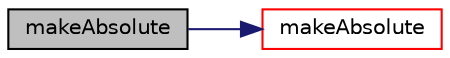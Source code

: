 digraph "makeAbsolute"
{
  bgcolor="transparent";
  edge [fontname="Helvetica",fontsize="10",labelfontname="Helvetica",labelfontsize="10"];
  node [fontname="Helvetica",fontsize="10",shape=record];
  rankdir="LR";
  Node404 [label="makeAbsolute",height=0.2,width=0.4,color="black", fillcolor="grey75", style="filled", fontcolor="black"];
  Node404 -> Node405 [color="midnightblue",fontsize="10",style="solid",fontname="Helvetica"];
  Node405 [label="makeAbsolute",height=0.2,width=0.4,color="red",URL="$a22681.html#a8af73e040f6428dc8928b81087ee9ecd",tooltip="Make the given relative velocity absolute within the MRF region. "];
}
